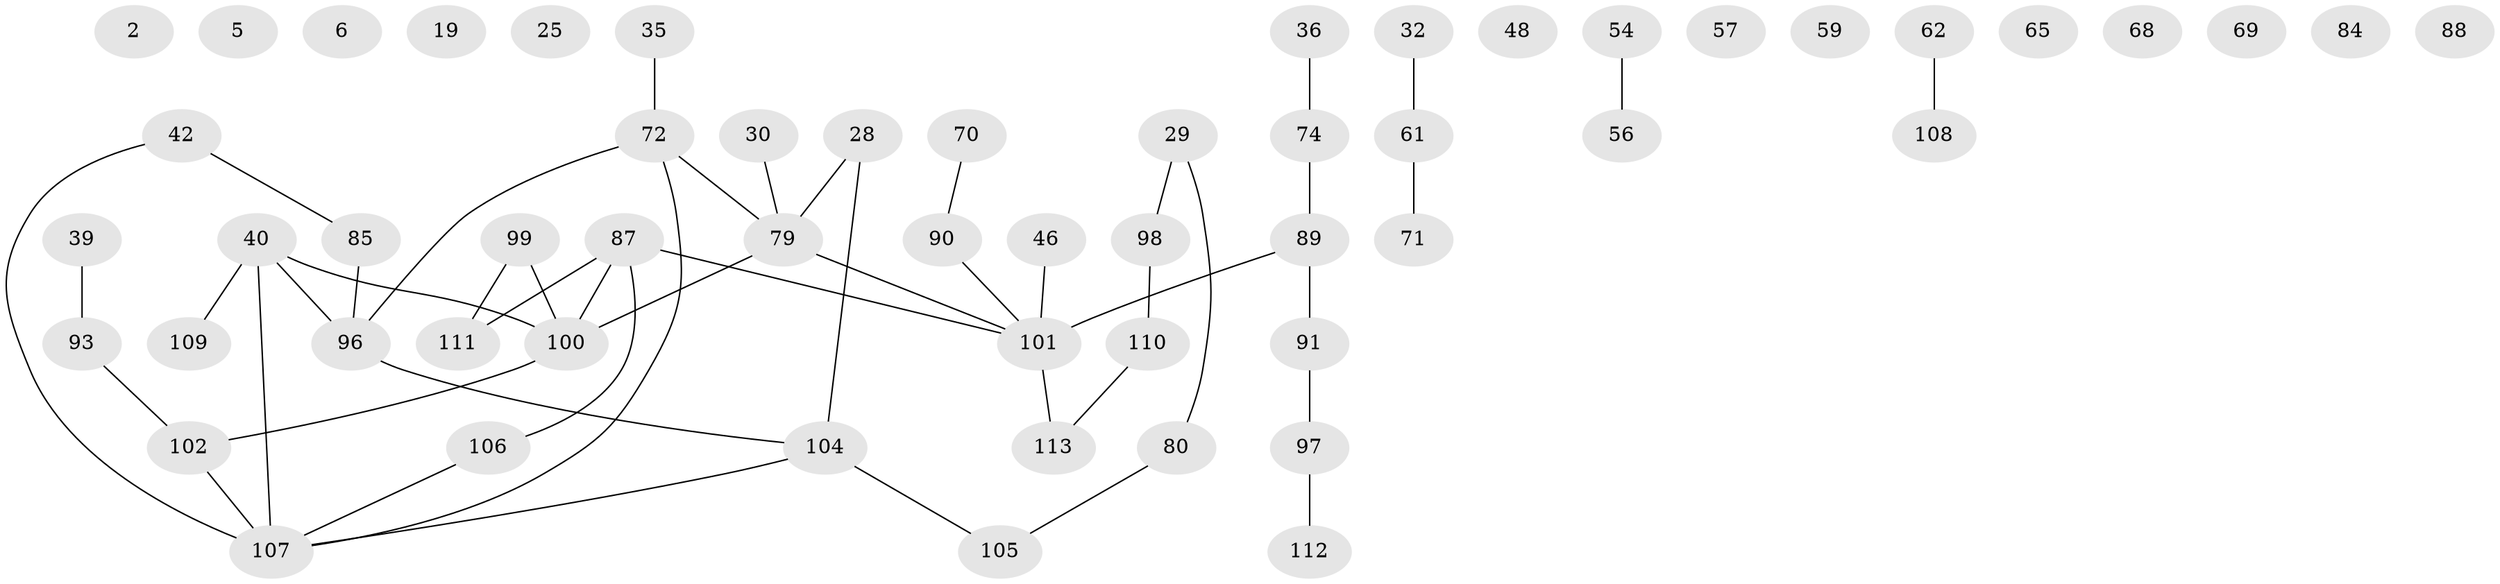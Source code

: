 // original degree distribution, {2: 0.34513274336283184, 0: 0.11504424778761062, 1: 0.24778761061946902, 5: 0.02654867256637168, 3: 0.18584070796460178, 4: 0.07964601769911504}
// Generated by graph-tools (version 1.1) at 2025/39/03/09/25 04:39:02]
// undirected, 56 vertices, 49 edges
graph export_dot {
graph [start="1"]
  node [color=gray90,style=filled];
  2;
  5;
  6;
  19;
  25;
  28;
  29;
  30;
  32;
  35;
  36;
  39;
  40 [super="+13+12+23"];
  42;
  46;
  48;
  54;
  56;
  57;
  59;
  61;
  62;
  65;
  68;
  69;
  70;
  71;
  72;
  74 [super="+26"];
  79 [super="+58+77"];
  80;
  84;
  85;
  87 [super="+22"];
  88;
  89 [super="+75"];
  90;
  91;
  93 [super="+16"];
  96 [super="+53"];
  97 [super="+37"];
  98;
  99;
  100 [super="+8"];
  101 [super="+3+4+83"];
  102 [super="+21+64+15+95"];
  104;
  105;
  106 [super="+43+47"];
  107 [super="+9+33+34+92"];
  108;
  109;
  110;
  111;
  112;
  113 [super="+103"];
  28 -- 104;
  28 -- 79;
  29 -- 80;
  29 -- 98;
  30 -- 79;
  32 -- 61;
  35 -- 72;
  36 -- 74;
  39 -- 93;
  40 -- 96 [weight=2];
  40 -- 100;
  40 -- 109;
  40 -- 107 [weight=3];
  42 -- 85;
  42 -- 107;
  46 -- 101;
  54 -- 56;
  61 -- 71;
  62 -- 108;
  70 -- 90;
  72 -- 107;
  72 -- 96;
  72 -- 79;
  74 -- 89;
  79 -- 100;
  79 -- 101;
  80 -- 105;
  85 -- 96;
  87 -- 100;
  87 -- 111;
  87 -- 106;
  87 -- 101;
  89 -- 101 [weight=2];
  89 -- 91;
  90 -- 101;
  91 -- 97;
  93 -- 102;
  96 -- 104;
  97 -- 112;
  98 -- 110;
  99 -- 111;
  99 -- 100;
  100 -- 102;
  101 -- 113;
  102 -- 107;
  104 -- 105;
  104 -- 107;
  106 -- 107;
  110 -- 113;
}
